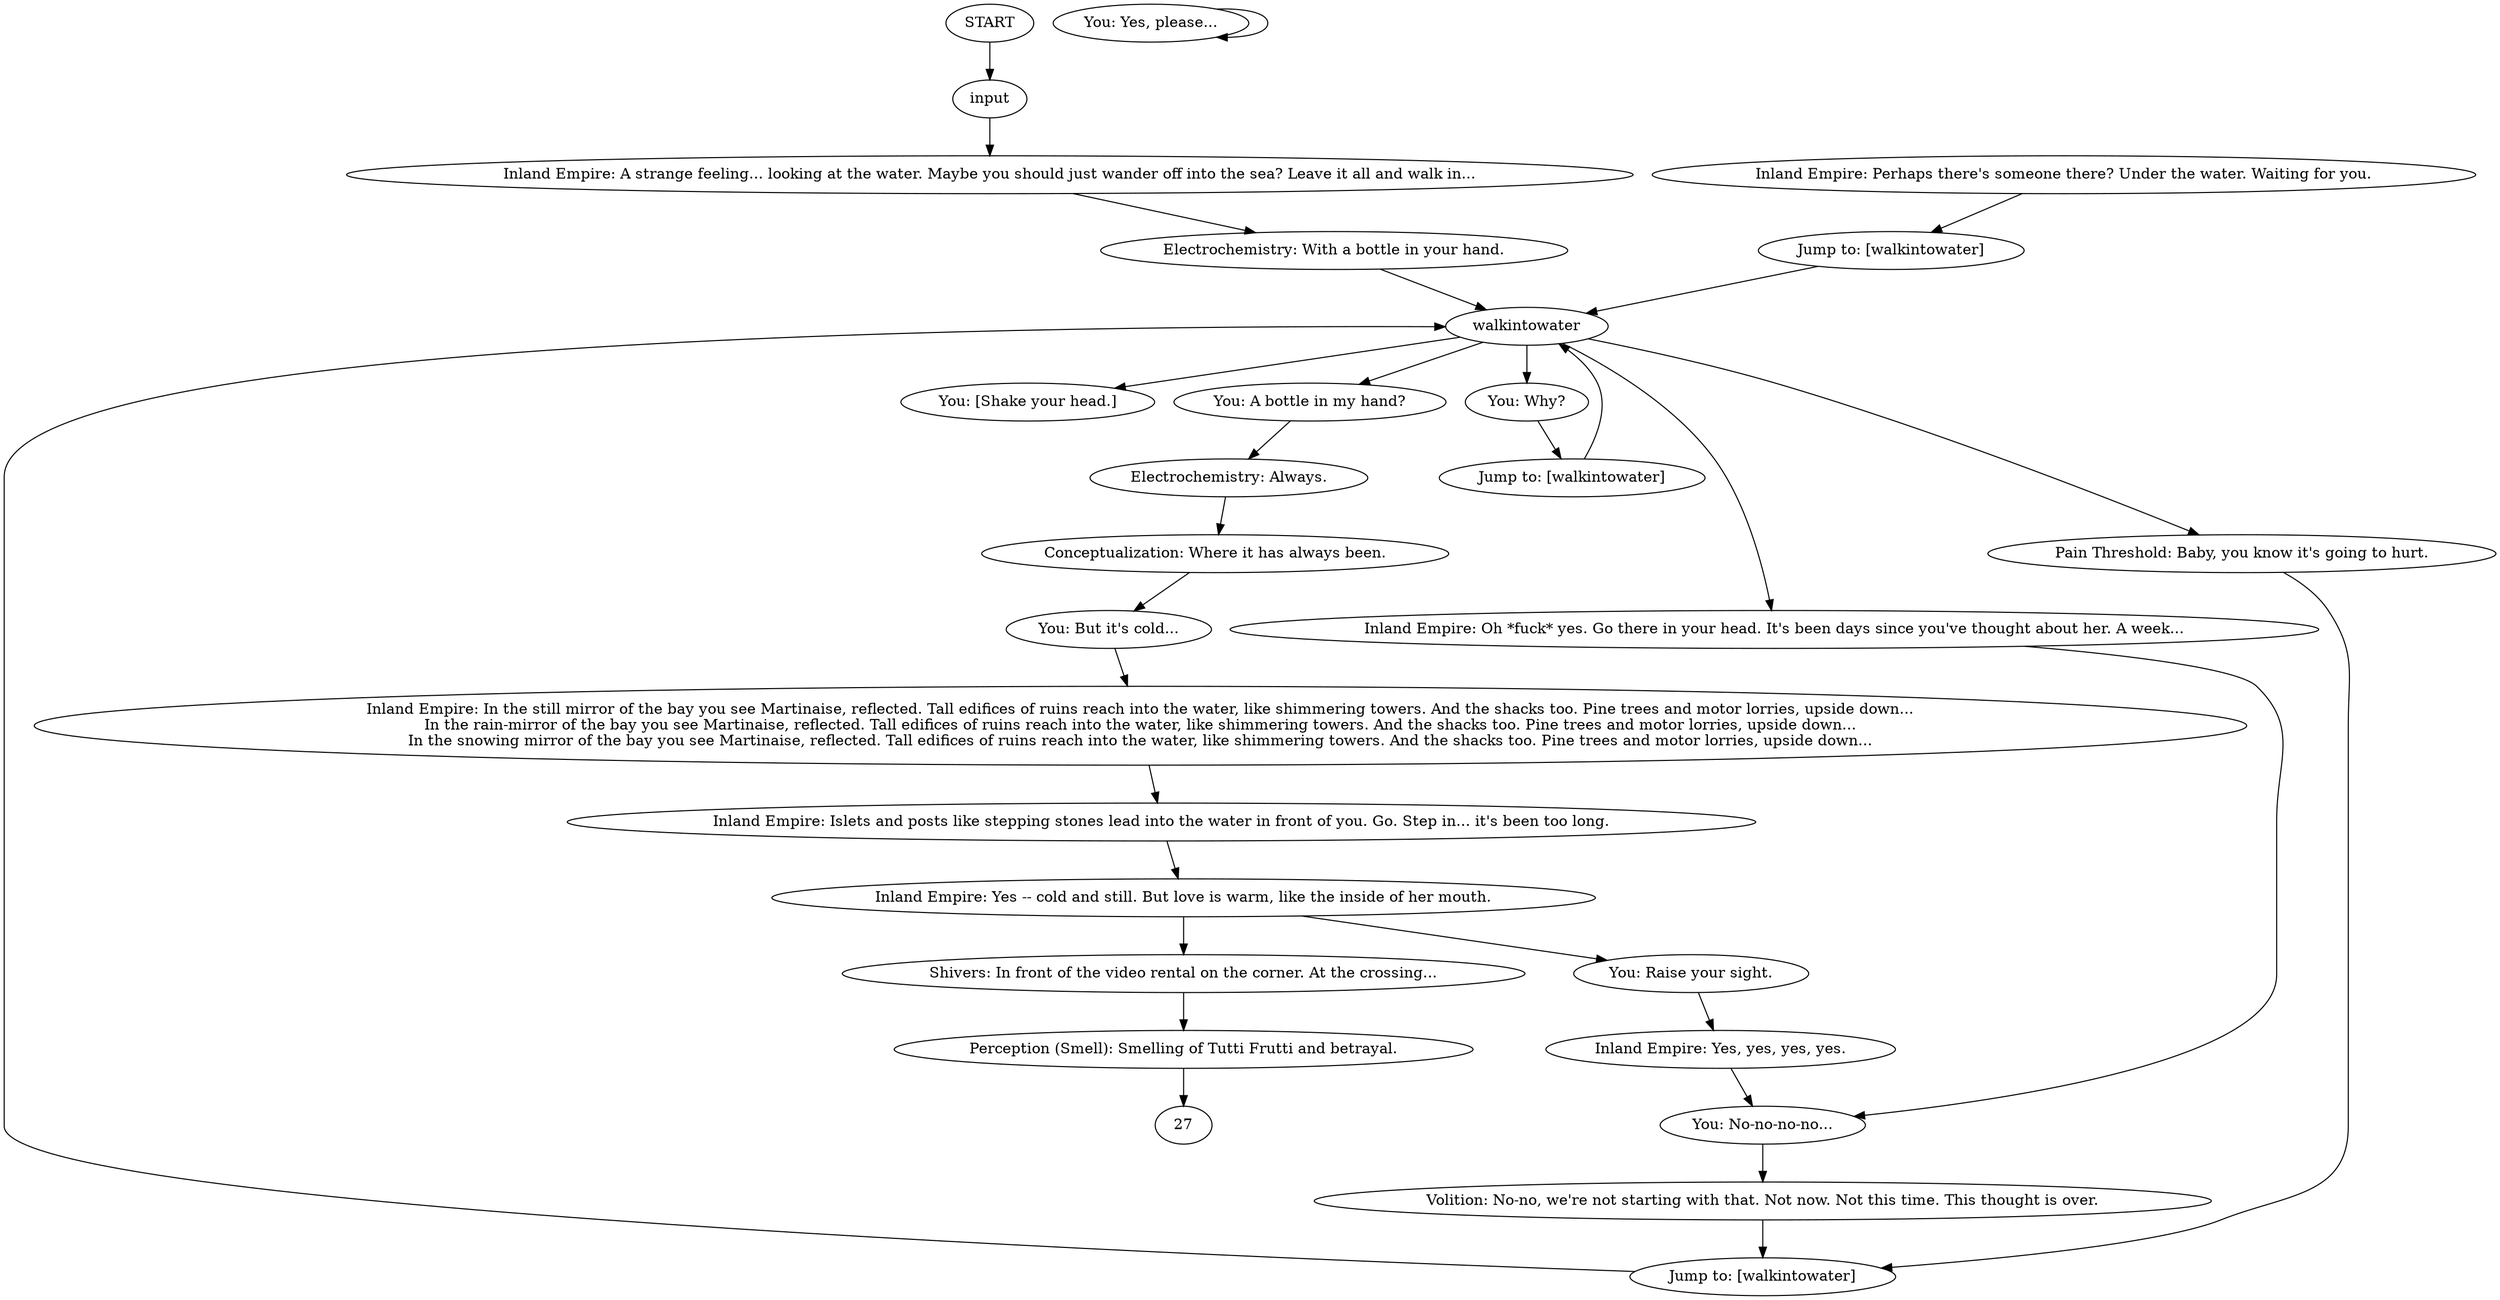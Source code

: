 # SEAFORT ORB / walk into water
# (walk into water dialogue, foreshadowing for dream)
# ==================================================
digraph G {
	  0 [label="START"];
	  1 [label="input"];
	  2 [label="Inland Empire: A strange feeling... looking at the water. Maybe you should just wander off into the sea? Leave it all and walk in..."];
	  3 [label="You: [Shake your head.]"];
	  4 [label="Jump to: [walkintowater]"];
	  5 [label="You: A bottle in my hand?"];
	  6 [label="Electrochemistry: Always."];
	  7 [label="Inland Empire: Islets and posts like stepping stones lead into the water in front of you. Go. Step in... it's been too long."];
	  8 [label="walkintowater"];
	  9 [label="You: Why?"];
	  10 [label="Electrochemistry: With a bottle in your hand."];
	  11 [label="Perception (Smell): Smelling of Tutti Frutti and betrayal."];
	  12 [label="Inland Empire: Perhaps there's someone there? Under the water. Waiting for you."];
	  13 [label="Jump to: [walkintowater]"];
	  14 [label="Conceptualization: Where it has always been."];
	  15 [label="Jump to: [walkintowater]"];
	  16 [label="Inland Empire: Yes -- cold and still. But love is warm, like the inside of her mouth."];
	  17 [label="Inland Empire: In the still mirror of the bay you see Martinaise, reflected. Tall edifices of ruins reach into the water, like shimmering towers. And the shacks too. Pine trees and motor lorries, upside down...\nIn the rain-mirror of the bay you see Martinaise, reflected. Tall edifices of ruins reach into the water, like shimmering towers. And the shacks too. Pine trees and motor lorries, upside down...\nIn the snowing mirror of the bay you see Martinaise, reflected. Tall edifices of ruins reach into the water, like shimmering towers. And the shacks too. Pine trees and motor lorries, upside down..."];
	  18 [label="Inland Empire: Yes, yes, yes, yes."];
	  19 [label="Volition: No-no, we're not starting with that. Not now. Not this time. This thought is over."];
	  20 [label="You: No-no-no-no..."];
	  21 [label="Shivers: In front of the video rental on the corner. At the crossing..."];
	  22 [label="You: But it's cold..."];
	  23 [label="Inland Empire: Oh *fuck* yes. Go there in your head. It's been days since you've thought about her. A week..."];
	  24 [label="You: Yes, please..."];
	  25 [label="You: Raise your sight."];
	  26 [label="Pain Threshold: Baby, you know it's going to hurt."];
	  0 -> 1
	  1 -> 2
	  2 -> 10
	  4 -> 8
	  5 -> 6
	  6 -> 14
	  7 -> 16
	  8 -> 3
	  8 -> 5
	  8 -> 9
	  8 -> 23
	  8 -> 26
	  9 -> 13
	  10 -> 8
	  11 -> 27
	  12 -> 15
	  13 -> 8
	  14 -> 22
	  15 -> 8
	  16 -> 25
	  16 -> 21
	  17 -> 7
	  18 -> 20
	  19 -> 4
	  20 -> 19
	  21 -> 11
	  22 -> 17
	  23 -> 20
	  24 -> 24
	  25 -> 18
	  26 -> 4
}

